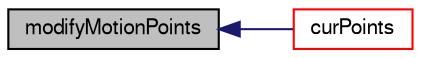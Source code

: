 digraph "modifyMotionPoints"
{
  bgcolor="transparent";
  edge [fontname="FreeSans",fontsize="10",labelfontname="FreeSans",labelfontsize="10"];
  node [fontname="FreeSans",fontsize="10",shape=record];
  rankdir="LR";
  Node539 [label="modifyMotionPoints",height=0.2,width=0.4,color="black", fillcolor="grey75", style="filled", fontcolor="black"];
  Node539 -> Node540 [dir="back",color="midnightblue",fontsize="10",style="solid",fontname="FreeSans"];
  Node540 [label="curPoints",height=0.2,width=0.4,color="red",URL="$a21550.html#a1996b85ae62abe724454832e65fdbfa4",tooltip="Get the current points (oldPoints+scale*displacement) "];
}
